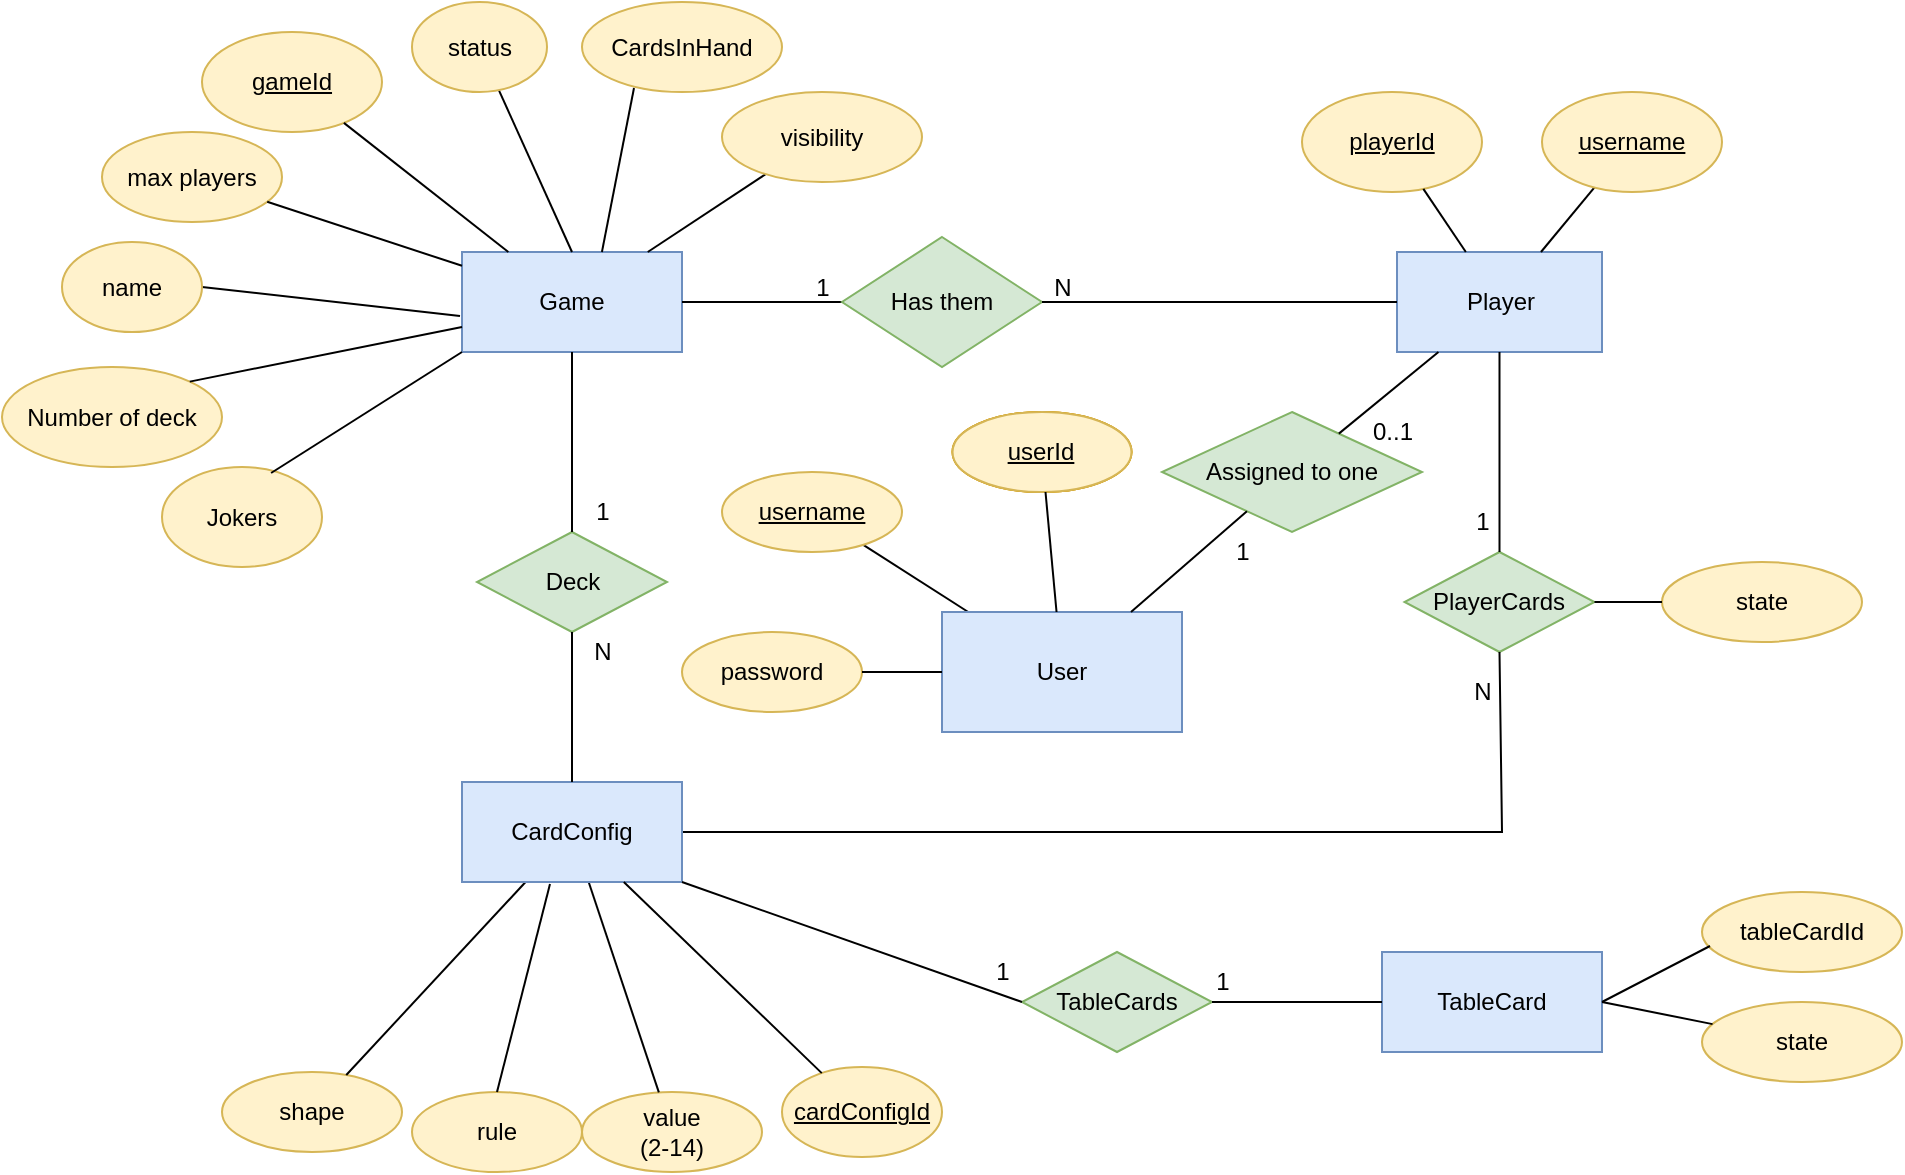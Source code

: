 <mxfile version="17.1.3" type="device"><diagram id="4SQOllADmwp5VuvZiFBd" name="Page-1"><mxGraphModel dx="2249" dy="762" grid="1" gridSize="10" guides="1" tooltips="1" connect="1" arrows="1" fold="1" page="1" pageScale="1" pageWidth="827" pageHeight="1169" math="0" shadow="0"><root><mxCell id="0"/><mxCell id="1" parent="0"/><mxCell id="WKkHlnK_SHtditNLwa06-10" value="PlayerCards" style="rhombus;whiteSpace=wrap;html=1;fillColor=#d5e8d4;strokeColor=#82b366;" parent="1" vertex="1"><mxGeometry x="631.25" y="420" width="95" height="50" as="geometry"/></mxCell><mxCell id="WKkHlnK_SHtditNLwa06-14" value="Player" style="rounded=0;whiteSpace=wrap;html=1;fillColor=#dae8fc;strokeColor=#6c8ebf;" parent="1" vertex="1"><mxGeometry x="627.5" y="270" width="102.5" height="50" as="geometry"/></mxCell><mxCell id="WKkHlnK_SHtditNLwa06-23" value="" style="endArrow=none;html=1;rounded=0;" parent="1" source="WKkHlnK_SHtditNLwa06-10" target="WKkHlnK_SHtditNLwa06-14" edge="1"><mxGeometry width="50" height="50" relative="1" as="geometry"><mxPoint x="800.607" y="455.731" as="sourcePoint"/><mxPoint x="720.435" y="390" as="targetPoint"/></mxGeometry></mxCell><mxCell id="WKkHlnK_SHtditNLwa06-24" value="" style="endArrow=none;html=1;rounded=0;exitX=1;exitY=0.5;exitDx=0;exitDy=0;entryX=0.5;entryY=1;entryDx=0;entryDy=0;" parent="1" source="Y-1oAoKIJOvkZoCe0fOH-7" target="WKkHlnK_SHtditNLwa06-10" edge="1"><mxGeometry width="50" height="50" relative="1" as="geometry"><mxPoint x="690" y="420" as="sourcePoint"/><mxPoint x="690" y="450" as="targetPoint"/><Array as="points"><mxPoint x="680" y="560"/></Array></mxGeometry></mxCell><mxCell id="WKkHlnK_SHtditNLwa06-25" value="shape" style="ellipse;whiteSpace=wrap;html=1;fillColor=#fff2cc;strokeColor=#d6b656;" parent="1" vertex="1"><mxGeometry x="40" y="680" width="90" height="40" as="geometry"/></mxCell><mxCell id="WKkHlnK_SHtditNLwa06-26" value="" style="endArrow=none;html=1;rounded=0;" parent="1" source="WKkHlnK_SHtditNLwa06-25" target="Y-1oAoKIJOvkZoCe0fOH-7" edge="1"><mxGeometry width="50" height="50" relative="1" as="geometry"><mxPoint x="700" y="430" as="sourcePoint"/><mxPoint x="700" y="400" as="targetPoint"/></mxGeometry></mxCell><mxCell id="WKkHlnK_SHtditNLwa06-27" value="value&lt;br&gt;(2-14)" style="ellipse;whiteSpace=wrap;html=1;fillColor=#fff2cc;strokeColor=#d6b656;" parent="1" vertex="1"><mxGeometry x="220" y="690" width="90" height="40" as="geometry"/></mxCell><mxCell id="WKkHlnK_SHtditNLwa06-28" value="" style="endArrow=none;html=1;rounded=0;" parent="1" source="WKkHlnK_SHtditNLwa06-27" target="Y-1oAoKIJOvkZoCe0fOH-7" edge="1"><mxGeometry width="50" height="50" relative="1" as="geometry"><mxPoint x="653.96" y="640.4" as="sourcePoint"/><mxPoint x="677.237" y="590" as="targetPoint"/></mxGeometry></mxCell><mxCell id="WKkHlnK_SHtditNLwa06-32" value="Game" style="rounded=0;whiteSpace=wrap;html=1;strokeColor=#6c8ebf;fillColor=#dae8fc;" parent="1" vertex="1"><mxGeometry x="160" y="270" width="110" height="50" as="geometry"/></mxCell><mxCell id="WKkHlnK_SHtditNLwa06-40" value="&lt;u&gt;gameId&lt;/u&gt;" style="ellipse;whiteSpace=wrap;html=1;fillColor=#fff2cc;strokeColor=#d6b656;" parent="1" vertex="1"><mxGeometry x="30" y="160" width="90" height="50" as="geometry"/></mxCell><mxCell id="WKkHlnK_SHtditNLwa06-41" value="" style="endArrow=none;html=1;rounded=0;" parent="1" source="WKkHlnK_SHtditNLwa06-40" target="WKkHlnK_SHtditNLwa06-32" edge="1"><mxGeometry width="50" height="50" relative="1" as="geometry"><mxPoint x="1070" y="560" as="sourcePoint"/><mxPoint x="1000" y="560" as="targetPoint"/><Array as="points"/></mxGeometry></mxCell><mxCell id="WKkHlnK_SHtditNLwa06-46" value="" style="endArrow=none;html=1;rounded=0;startArrow=none;" parent="1" source="WKkHlnK_SHtditNLwa06-47" target="WKkHlnK_SHtditNLwa06-32" edge="1"><mxGeometry width="50" height="50" relative="1" as="geometry"><mxPoint x="631.25" y="560" as="sourcePoint"/><mxPoint x="730" y="560" as="targetPoint"/><Array as="points"/></mxGeometry></mxCell><mxCell id="WKkHlnK_SHtditNLwa06-47" value="Has them" style="rhombus;whiteSpace=wrap;html=1;fillColor=#d5e8d4;strokeColor=#82b366;" parent="1" vertex="1"><mxGeometry x="350" y="262.5" width="100" height="65" as="geometry"/></mxCell><mxCell id="WKkHlnK_SHtditNLwa06-50" value="" style="endArrow=none;html=1;rounded=0;startArrow=none;" parent="1" source="WKkHlnK_SHtditNLwa06-14" target="WKkHlnK_SHtditNLwa06-47" edge="1"><mxGeometry width="50" height="50" relative="1" as="geometry"><mxPoint x="517.5" y="355" as="sourcePoint"/><mxPoint x="270" y="307.941" as="targetPoint"/><Array as="points"/></mxGeometry></mxCell><mxCell id="WKkHlnK_SHtditNLwa06-54" value="&lt;u&gt;userId&lt;/u&gt;" style="ellipse;whiteSpace=wrap;html=1;fillColor=#ffe6cc;strokeColor=#d79b00;" parent="1" vertex="1"><mxGeometry x="405.27" y="350" width="89.46" height="40" as="geometry"/></mxCell><mxCell id="WKkHlnK_SHtditNLwa06-56" value="" style="endArrow=none;html=1;rounded=0;startArrow=none;" parent="1" source="RZBC43-ZHAgaNE4bTREn-9" target="WKkHlnK_SHtditNLwa06-58" edge="1"><mxGeometry width="50" height="50" relative="1" as="geometry"><mxPoint x="472.435" y="347.961" as="sourcePoint"/><mxPoint x="385.461" y="414.815" as="targetPoint"/></mxGeometry></mxCell><mxCell id="WKkHlnK_SHtditNLwa06-58" value="User" style="rounded=0;whiteSpace=wrap;html=1;strokeColor=#6c8ebf;fillColor=#dae8fc;" parent="1" vertex="1"><mxGeometry x="400" y="450" width="120" height="60" as="geometry"/></mxCell><mxCell id="WKkHlnK_SHtditNLwa06-59" value="Assigned to one" style="rhombus;whiteSpace=wrap;html=1;fillColor=#d5e8d4;strokeColor=#82b366;" parent="1" vertex="1"><mxGeometry x="510" y="350" width="130" height="60" as="geometry"/></mxCell><mxCell id="WKkHlnK_SHtditNLwa06-60" value="" style="endArrow=none;html=1;rounded=0;" parent="1" source="WKkHlnK_SHtditNLwa06-58" target="WKkHlnK_SHtditNLwa06-59" edge="1"><mxGeometry width="50" height="50" relative="1" as="geometry"><mxPoint x="400" y="510" as="sourcePoint"/><mxPoint x="450" y="460" as="targetPoint"/></mxGeometry></mxCell><mxCell id="WKkHlnK_SHtditNLwa06-61" value="" style="endArrow=none;html=1;rounded=0;" parent="1" source="WKkHlnK_SHtditNLwa06-59" target="WKkHlnK_SHtditNLwa06-14" edge="1"><mxGeometry width="50" height="50" relative="1" as="geometry"><mxPoint x="485.5" y="460" as="sourcePoint"/><mxPoint x="526.685" y="411.547" as="targetPoint"/></mxGeometry></mxCell><mxCell id="Y-1oAoKIJOvkZoCe0fOH-3" value="password" style="ellipse;whiteSpace=wrap;html=1;fillColor=#fff2cc;strokeColor=#d6b656;" parent="1" vertex="1"><mxGeometry x="270" y="460" width="90" height="40" as="geometry"/></mxCell><mxCell id="Y-1oAoKIJOvkZoCe0fOH-4" value="" style="endArrow=none;html=1;rounded=0;" parent="1" source="Y-1oAoKIJOvkZoCe0fOH-3" target="WKkHlnK_SHtditNLwa06-58" edge="1"><mxGeometry width="50" height="50" relative="1" as="geometry"><mxPoint x="421.106" y="488.475" as="sourcePoint"/><mxPoint x="390" y="476.897" as="targetPoint"/></mxGeometry></mxCell><mxCell id="Y-1oAoKIJOvkZoCe0fOH-7" value="CardConfig" style="rounded=0;whiteSpace=wrap;html=1;strokeColor=#6c8ebf;fillColor=#dae8fc;" parent="1" vertex="1"><mxGeometry x="160" y="535" width="110" height="50" as="geometry"/></mxCell><mxCell id="Y-1oAoKIJOvkZoCe0fOH-15" value="" style="endArrow=none;html=1;rounded=0;" parent="1" source="WKkHlnK_SHtditNLwa06-14" target="RZBC43-ZHAgaNE4bTREn-11" edge="1"><mxGeometry width="50" height="50" relative="1" as="geometry"><mxPoint x="735.401" y="280" as="sourcePoint"/><mxPoint x="679.688" y="239.999" as="targetPoint"/></mxGeometry></mxCell><mxCell id="Y-1oAoKIJOvkZoCe0fOH-16" value="1" style="text;html=1;align=center;verticalAlign=middle;resizable=0;points=[];autosize=1;strokeColor=none;fillColor=none;" parent="1" vertex="1"><mxGeometry x="330" y="277.5" width="20" height="20" as="geometry"/></mxCell><mxCell id="Y-1oAoKIJOvkZoCe0fOH-17" value="N" style="text;html=1;align=center;verticalAlign=middle;resizable=0;points=[];autosize=1;strokeColor=none;fillColor=none;" parent="1" vertex="1"><mxGeometry x="450" y="277.5" width="20" height="20" as="geometry"/></mxCell><mxCell id="Y-1oAoKIJOvkZoCe0fOH-22" value="1" style="text;html=1;align=center;verticalAlign=middle;resizable=0;points=[];autosize=1;strokeColor=none;fillColor=none;" parent="1" vertex="1"><mxGeometry x="540" y="410" width="20" height="20" as="geometry"/></mxCell><mxCell id="Y-1oAoKIJOvkZoCe0fOH-23" value="0..1" style="text;html=1;align=center;verticalAlign=middle;resizable=0;points=[];autosize=1;strokeColor=none;fillColor=none;" parent="1" vertex="1"><mxGeometry x="605" y="350" width="40" height="20" as="geometry"/></mxCell><mxCell id="Y-1oAoKIJOvkZoCe0fOH-36" value="Number of deck" style="ellipse;whiteSpace=wrap;html=1;fillColor=#fff2cc;strokeColor=#d6b656;" parent="1" vertex="1"><mxGeometry x="-70" y="327.5" width="110" height="50" as="geometry"/></mxCell><mxCell id="Y-1oAoKIJOvkZoCe0fOH-41" value="max players" style="ellipse;whiteSpace=wrap;html=1;fillColor=#fff2cc;strokeColor=#d6b656;" parent="1" vertex="1"><mxGeometry x="-20" y="210" width="90" height="45" as="geometry"/></mxCell><mxCell id="Y-1oAoKIJOvkZoCe0fOH-42" value="" style="endArrow=none;html=1;rounded=0;startArrow=none;" parent="1" source="WKkHlnK_SHtditNLwa06-32" target="Y-1oAoKIJOvkZoCe0fOH-41" edge="1"><mxGeometry width="50" height="50" relative="1" as="geometry"><mxPoint x="170.001" y="395" as="sourcePoint"/><mxPoint x="275.91" y="380" as="targetPoint"/><Array as="points"/></mxGeometry></mxCell><mxCell id="uAI8thrcX6gQN11Jn4wu-9" value="1" style="text;html=1;align=center;verticalAlign=middle;resizable=0;points=[];autosize=1;strokeColor=none;fillColor=none;" parent="1" vertex="1"><mxGeometry x="660" y="395" width="20" height="20" as="geometry"/></mxCell><mxCell id="uAI8thrcX6gQN11Jn4wu-10" value="N" style="text;html=1;align=center;verticalAlign=middle;resizable=0;points=[];autosize=1;strokeColor=none;fillColor=none;" parent="1" vertex="1"><mxGeometry x="660" y="480" width="20" height="20" as="geometry"/></mxCell><mxCell id="3qaDOk39Sq6WRdaiYbkr-2" value="" style="endArrow=none;html=1;rounded=0;exitX=0.5;exitY=0;exitDx=0;exitDy=0;" parent="1" source="WKkHlnK_SHtditNLwa06-32" target="3qaDOk39Sq6WRdaiYbkr-6" edge="1"><mxGeometry width="50" height="50" relative="1" as="geometry"><mxPoint x="390" y="370" as="sourcePoint"/><mxPoint x="215" y="200" as="targetPoint"/></mxGeometry></mxCell><mxCell id="3qaDOk39Sq6WRdaiYbkr-6" value="status" style="ellipse;whiteSpace=wrap;html=1;fillColor=#fff2cc;strokeColor=#d6b656;" parent="1" vertex="1"><mxGeometry x="135" y="145" width="67.5" height="45" as="geometry"/></mxCell><mxCell id="RZBC43-ZHAgaNE4bTREn-7" value="&lt;u&gt;userId&lt;/u&gt;" style="ellipse;whiteSpace=wrap;html=1;fillColor=#ffe6cc;strokeColor=#d79b00;" parent="1" vertex="1"><mxGeometry x="405.27" y="350" width="89.46" height="40" as="geometry"/></mxCell><mxCell id="RZBC43-ZHAgaNE4bTREn-10" value="&lt;u&gt;userId&lt;/u&gt;" style="ellipse;whiteSpace=wrap;html=1;fillColor=#fff2cc;strokeColor=#d6b656;" parent="1" vertex="1"><mxGeometry x="405.27" y="350" width="89.46" height="40" as="geometry"/></mxCell><mxCell id="RZBC43-ZHAgaNE4bTREn-11" value="&lt;u&gt;username&lt;/u&gt;" style="ellipse;whiteSpace=wrap;html=1;fillColor=#fff2cc;strokeColor=#d6b656;" parent="1" vertex="1"><mxGeometry x="700" y="190" width="90" height="50" as="geometry"/></mxCell><mxCell id="RZBC43-ZHAgaNE4bTREn-12" value="&lt;u&gt;playerId&lt;/u&gt;" style="ellipse;whiteSpace=wrap;html=1;fillColor=#fff2cc;strokeColor=#d6b656;" parent="1" vertex="1"><mxGeometry x="580" y="190" width="90" height="50" as="geometry"/></mxCell><mxCell id="RZBC43-ZHAgaNE4bTREn-13" value="" style="endArrow=none;html=1;rounded=0;" parent="1" source="WKkHlnK_SHtditNLwa06-14" target="RZBC43-ZHAgaNE4bTREn-12" edge="1"><mxGeometry width="50" height="50" relative="1" as="geometry"><mxPoint x="689.176" y="280" as="sourcePoint"/><mxPoint x="689.688" y="249.999" as="targetPoint"/><Array as="points"/></mxGeometry></mxCell><mxCell id="RZBC43-ZHAgaNE4bTREn-14" value="state" style="ellipse;whiteSpace=wrap;html=1;fillColor=#fff2cc;strokeColor=#d6b656;" parent="1" vertex="1"><mxGeometry x="760" y="425" width="100" height="40" as="geometry"/></mxCell><mxCell id="RZBC43-ZHAgaNE4bTREn-15" value="" style="endArrow=none;html=1;rounded=0;" parent="1" source="WKkHlnK_SHtditNLwa06-10" target="RZBC43-ZHAgaNE4bTREn-14" edge="1"><mxGeometry width="50" height="50" relative="1" as="geometry"><mxPoint x="709.484" y="280" as="sourcePoint"/><mxPoint x="736.251" y="247.727" as="targetPoint"/></mxGeometry></mxCell><mxCell id="RZBC43-ZHAgaNE4bTREn-16" value="&lt;u&gt;cardConfigId&lt;/u&gt;" style="ellipse;whiteSpace=wrap;html=1;fillColor=#fff2cc;strokeColor=#d6b656;" parent="1" vertex="1"><mxGeometry x="320" y="677.5" width="80" height="45" as="geometry"/></mxCell><mxCell id="RZBC43-ZHAgaNE4bTREn-17" value="" style="endArrow=none;html=1;rounded=0;" parent="1" source="RZBC43-ZHAgaNE4bTREn-16" target="Y-1oAoKIJOvkZoCe0fOH-7" edge="1"><mxGeometry width="50" height="50" relative="1" as="geometry"><mxPoint x="743.434" y="622.446" as="sourcePoint"/><mxPoint x="721.25" y="605" as="targetPoint"/></mxGeometry></mxCell><mxCell id="RZBC43-ZHAgaNE4bTREn-19" value="rule" style="ellipse;whiteSpace=wrap;html=1;fillColor=#fff2cc;strokeColor=#d6b656;" parent="1" vertex="1"><mxGeometry x="135" y="690" width="85" height="40" as="geometry"/></mxCell><mxCell id="RZBC43-ZHAgaNE4bTREn-21" value="" style="endArrow=none;html=1;rounded=0;" parent="1" source="WKkHlnK_SHtditNLwa06-32" target="RZBC43-ZHAgaNE4bTREn-22" edge="1"><mxGeometry width="50" height="50" relative="1" as="geometry"><mxPoint x="325" y="277.5" as="sourcePoint"/><mxPoint x="325" y="207.5" as="targetPoint"/></mxGeometry></mxCell><mxCell id="RZBC43-ZHAgaNE4bTREn-22" value="visibility" style="ellipse;whiteSpace=wrap;html=1;fillColor=#fff2cc;strokeColor=#d6b656;" parent="1" vertex="1"><mxGeometry x="290" y="190" width="100" height="45" as="geometry"/></mxCell><mxCell id="RZBC43-ZHAgaNE4bTREn-23" value="" style="endArrow=none;html=1;rounded=0;exitX=-0.009;exitY=0.64;exitDx=0;exitDy=0;exitPerimeter=0;entryX=1;entryY=0.5;entryDx=0;entryDy=0;" parent="1" source="WKkHlnK_SHtditNLwa06-32" target="RZBC43-ZHAgaNE4bTREn-24" edge="1"><mxGeometry width="50" height="50" relative="1" as="geometry"><mxPoint x="95" y="440" as="sourcePoint"/><mxPoint x="100" y="320" as="targetPoint"/></mxGeometry></mxCell><mxCell id="RZBC43-ZHAgaNE4bTREn-24" value="name" style="ellipse;whiteSpace=wrap;html=1;fillColor=#fff2cc;strokeColor=#d6b656;" parent="1" vertex="1"><mxGeometry x="-40" y="265" width="70" height="45" as="geometry"/></mxCell><mxCell id="ddBa5Bacd0qNupRIJ2bE-1" value="" style="endArrow=none;html=1;rounded=0;entryX=0.5;entryY=0;entryDx=0;entryDy=0;exitX=0.4;exitY=1.02;exitDx=0;exitDy=0;exitPerimeter=0;" parent="1" source="Y-1oAoKIJOvkZoCe0fOH-7" target="RZBC43-ZHAgaNE4bTREn-19" edge="1"><mxGeometry width="50" height="50" relative="1" as="geometry"><mxPoint x="622.87" y="660" as="sourcePoint"/><mxPoint x="470" y="660" as="targetPoint"/><Array as="points"/></mxGeometry></mxCell><mxCell id="ddBa5Bacd0qNupRIJ2bE-4" value="TableCards" style="rhombus;whiteSpace=wrap;html=1;fillColor=#d5e8d4;strokeColor=#82b366;" parent="1" vertex="1"><mxGeometry x="440" y="620" width="95" height="50" as="geometry"/></mxCell><mxCell id="ddBa5Bacd0qNupRIJ2bE-5" value="" style="endArrow=none;html=1;rounded=0;entryX=0;entryY=0.5;entryDx=0;entryDy=0;exitX=1;exitY=1;exitDx=0;exitDy=0;" parent="1" source="Y-1oAoKIJOvkZoCe0fOH-7" target="ddBa5Bacd0qNupRIJ2bE-4" edge="1"><mxGeometry width="50" height="50" relative="1" as="geometry"><mxPoint x="620" y="580" as="sourcePoint"/><mxPoint x="690" y="480" as="targetPoint"/><Array as="points"/></mxGeometry></mxCell><mxCell id="ddBa5Bacd0qNupRIJ2bE-7" value="TableCard" style="rounded=0;whiteSpace=wrap;html=1;strokeColor=#6c8ebf;fillColor=#dae8fc;" parent="1" vertex="1"><mxGeometry x="620" y="620" width="110" height="50" as="geometry"/></mxCell><mxCell id="ddBa5Bacd0qNupRIJ2bE-8" value="" style="endArrow=none;html=1;rounded=0;entryX=0;entryY=0.5;entryDx=0;entryDy=0;exitX=1;exitY=0.5;exitDx=0;exitDy=0;" parent="1" source="ddBa5Bacd0qNupRIJ2bE-4" target="ddBa5Bacd0qNupRIJ2bE-7" edge="1"><mxGeometry width="50" height="50" relative="1" as="geometry"><mxPoint x="340" y="620" as="sourcePoint"/><mxPoint x="512.5" y="620" as="targetPoint"/><Array as="points"/></mxGeometry></mxCell><mxCell id="ddBa5Bacd0qNupRIJ2bE-9" value="1" style="text;html=1;align=center;verticalAlign=middle;resizable=0;points=[];autosize=1;strokeColor=none;fillColor=none;" parent="1" vertex="1"><mxGeometry x="420" y="620" width="20" height="20" as="geometry"/></mxCell><mxCell id="ddBa5Bacd0qNupRIJ2bE-10" value="1" style="text;html=1;align=center;verticalAlign=middle;resizable=0;points=[];autosize=1;strokeColor=none;fillColor=none;" parent="1" vertex="1"><mxGeometry x="530" y="625" width="20" height="20" as="geometry"/></mxCell><mxCell id="ddBa5Bacd0qNupRIJ2bE-12" value="state" style="ellipse;whiteSpace=wrap;html=1;fillColor=#fff2cc;strokeColor=#d6b656;" parent="1" vertex="1"><mxGeometry x="780" y="645" width="100" height="40" as="geometry"/></mxCell><mxCell id="ddBa5Bacd0qNupRIJ2bE-13" value="" style="endArrow=none;html=1;rounded=0;exitX=1;exitY=0.5;exitDx=0;exitDy=0;" parent="1" source="ddBa5Bacd0qNupRIJ2bE-7" target="ddBa5Bacd0qNupRIJ2bE-12" edge="1"><mxGeometry width="50" height="50" relative="1" as="geometry"><mxPoint x="720" y="644.5" as="sourcePoint"/><mxPoint x="805" y="644.5" as="targetPoint"/><Array as="points"/></mxGeometry></mxCell><mxCell id="ddBa5Bacd0qNupRIJ2bE-14" value="Deck" style="rhombus;whiteSpace=wrap;html=1;fillColor=#d5e8d4;strokeColor=#82b366;" parent="1" vertex="1"><mxGeometry x="167.5" y="410" width="95" height="50" as="geometry"/></mxCell><mxCell id="ddBa5Bacd0qNupRIJ2bE-15" value="" style="endArrow=none;html=1;rounded=0;entryX=0.5;entryY=1;entryDx=0;entryDy=0;exitX=0.5;exitY=0;exitDx=0;exitDy=0;" parent="1" source="Y-1oAoKIJOvkZoCe0fOH-7" target="ddBa5Bacd0qNupRIJ2bE-14" edge="1"><mxGeometry width="50" height="50" relative="1" as="geometry"><mxPoint x="255.179" y="612.609" as="sourcePoint"/><mxPoint x="220.003" y="507.4" as="targetPoint"/></mxGeometry></mxCell><mxCell id="ddBa5Bacd0qNupRIJ2bE-16" value="" style="endArrow=none;html=1;rounded=0;entryX=0.5;entryY=1;entryDx=0;entryDy=0;" parent="1" source="ddBa5Bacd0qNupRIJ2bE-14" target="WKkHlnK_SHtditNLwa06-32" edge="1"><mxGeometry width="50" height="50" relative="1" as="geometry"><mxPoint x="278.509" y="710.209" as="sourcePoint"/><mxPoint x="243.333" y="605" as="targetPoint"/></mxGeometry></mxCell><mxCell id="ddBa5Bacd0qNupRIJ2bE-17" value="N" style="text;html=1;align=center;verticalAlign=middle;resizable=0;points=[];autosize=1;strokeColor=none;fillColor=none;" parent="1" vertex="1"><mxGeometry x="220" y="460" width="20" height="20" as="geometry"/></mxCell><mxCell id="ddBa5Bacd0qNupRIJ2bE-18" value="1" style="text;html=1;align=center;verticalAlign=middle;resizable=0;points=[];autosize=1;strokeColor=none;fillColor=none;" parent="1" vertex="1"><mxGeometry x="220" y="390" width="20" height="20" as="geometry"/></mxCell><mxCell id="ddBa5Bacd0qNupRIJ2bE-19" value="" style="endArrow=none;html=1;rounded=0;exitX=1;exitY=0;exitDx=0;exitDy=0;entryX=0;entryY=0.75;entryDx=0;entryDy=0;" parent="1" source="Y-1oAoKIJOvkZoCe0fOH-36" target="WKkHlnK_SHtditNLwa06-32" edge="1"><mxGeometry width="50" height="50" relative="1" as="geometry"><mxPoint x="420" y="350" as="sourcePoint"/><mxPoint x="470" y="300" as="targetPoint"/></mxGeometry></mxCell><mxCell id="ddBa5Bacd0qNupRIJ2bE-21" value="CardsInHand" style="ellipse;whiteSpace=wrap;html=1;fillColor=#fff2cc;strokeColor=#d6b656;" parent="1" vertex="1"><mxGeometry x="220" y="145" width="100" height="45" as="geometry"/></mxCell><mxCell id="ddBa5Bacd0qNupRIJ2bE-22" value="" style="endArrow=none;html=1;rounded=0;exitX=0.636;exitY=0;exitDx=0;exitDy=0;exitPerimeter=0;entryX=0.26;entryY=0.956;entryDx=0;entryDy=0;entryPerimeter=0;" parent="1" source="WKkHlnK_SHtditNLwa06-32" target="ddBa5Bacd0qNupRIJ2bE-21" edge="1"><mxGeometry width="50" height="50" relative="1" as="geometry"><mxPoint x="225" y="280" as="sourcePoint"/><mxPoint x="205.481" y="199.864" as="targetPoint"/></mxGeometry></mxCell><mxCell id="ddBa5Bacd0qNupRIJ2bE-23" value="tableCardId" style="ellipse;whiteSpace=wrap;html=1;fillColor=#fff2cc;strokeColor=#d6b656;" parent="1" vertex="1"><mxGeometry x="780" y="590" width="100" height="40" as="geometry"/></mxCell><mxCell id="ddBa5Bacd0qNupRIJ2bE-24" value="" style="endArrow=none;html=1;rounded=0;exitX=1;exitY=0.5;exitDx=0;exitDy=0;entryX=0.04;entryY=0.675;entryDx=0;entryDy=0;entryPerimeter=0;" parent="1" source="ddBa5Bacd0qNupRIJ2bE-7" target="ddBa5Bacd0qNupRIJ2bE-23" edge="1"><mxGeometry width="50" height="50" relative="1" as="geometry"><mxPoint x="740" y="655" as="sourcePoint"/><mxPoint x="788.932" y="668.592" as="targetPoint"/><Array as="points"/></mxGeometry></mxCell><mxCell id="ddBa5Bacd0qNupRIJ2bE-25" value="Jokers" style="ellipse;whiteSpace=wrap;html=1;fillColor=#fff2cc;strokeColor=#d6b656;" parent="1" vertex="1"><mxGeometry x="10" y="377.5" width="80" height="50" as="geometry"/></mxCell><mxCell id="ddBa5Bacd0qNupRIJ2bE-26" value="" style="endArrow=none;html=1;rounded=0;exitX=0.682;exitY=0.06;exitDx=0;exitDy=0;entryX=0;entryY=1;entryDx=0;entryDy=0;exitPerimeter=0;" parent="1" source="ddBa5Bacd0qNupRIJ2bE-25" target="WKkHlnK_SHtditNLwa06-32" edge="1"><mxGeometry width="50" height="50" relative="1" as="geometry"><mxPoint x="33.891" y="344.822" as="sourcePoint"/><mxPoint x="170" y="317.5" as="targetPoint"/></mxGeometry></mxCell><mxCell id="RZBC43-ZHAgaNE4bTREn-9" value="&lt;u&gt;username&lt;/u&gt;" style="ellipse;whiteSpace=wrap;html=1;fillColor=#fff2cc;strokeColor=#d6b656;" parent="1" vertex="1"><mxGeometry x="290" y="380" width="90" height="40" as="geometry"/></mxCell><mxCell id="ddBa5Bacd0qNupRIJ2bE-27" value="" style="endArrow=none;html=1;rounded=0;" parent="1" source="WKkHlnK_SHtditNLwa06-54" target="WKkHlnK_SHtditNLwa06-58" edge="1"><mxGeometry width="50" height="50" relative="1" as="geometry"><mxPoint x="451.749" y="389.985" as="sourcePoint"/><mxPoint x="457.273" y="450" as="targetPoint"/></mxGeometry></mxCell></root></mxGraphModel></diagram></mxfile>